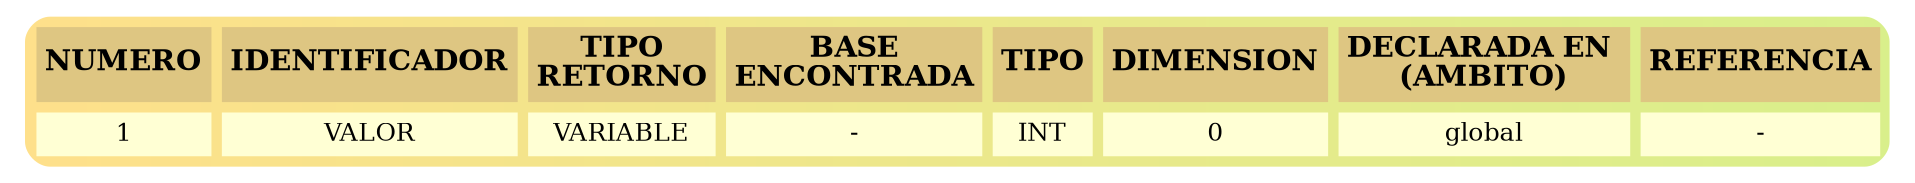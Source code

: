 digraph G{
graph [ dpi = 150 ];
a0 [shape=none label=<
<TABLE border="0" cellspacing="5" cellpadding="4" style="rounded" bgcolor="/rdylgn11/5:/rdylgn11/7">
<TR>
<TD colspan="1" bgcolor="#DEC682"><FONT POINT-SIZE="14"><B>NUMERO</B></FONT></TD>
<TD colspan="1" bgcolor="#DEC682"><FONT POINT-SIZE="14"><B>IDENTIFICADOR</B></FONT></TD>
<TD colspan="1" bgcolor="#DEC682"><FONT POINT-SIZE="14"><B>TIPO<br/>RETORNO</B></FONT></TD>
<TD colspan="1" bgcolor="#DEC682"><FONT POINT-SIZE="14"><B>BASE<br/>ENCONTRADA</B></FONT></TD>
<TD colspan="1" bgcolor="#DEC682"><FONT POINT-SIZE="14"><B>TIPO</B></FONT></TD>
<TD colspan="1" bgcolor="#DEC682"><FONT POINT-SIZE="14"><B>DIMENSION</B></FONT></TD>
<TD colspan="1" bgcolor="#DEC682"><FONT POINT-SIZE="14"><B>DECLARADA EN <br/>(AMBITO)</B></FONT></TD>
<TD colspan="1" bgcolor="#DEC682"><FONT POINT-SIZE="14"><B>REFERENCIA</B></FONT></TD>
</TR>
<TR>
<TD  colspan="1" bgcolor="#ffffd4"><FONT POINT-SIZE="12">1</FONT></TD>
<TD  colspan="1" bgcolor="#ffffd4"><FONT POINT-SIZE="12">VALOR</FONT></TD>
<TD  colspan="1" bgcolor="#ffffd4"><FONT POINT-SIZE="12">VARIABLE</FONT></TD>
<TD  colspan="1" bgcolor="#ffffd4"><FONT POINT-SIZE="12">-</FONT></TD>
<TD  colspan="1" bgcolor="#ffffd4"><FONT POINT-SIZE="12">INT</FONT></TD>
<TD  colspan="1" bgcolor="#ffffd4"><FONT POINT-SIZE="12">0</FONT></TD>
<TD  colspan="1" bgcolor="#ffffd4"><FONT POINT-SIZE="12">global</FONT></TD>
<TD  colspan="1" bgcolor="#ffffd4"><FONT POINT-SIZE="12">-</FONT></TD>
</TR>
</TABLE>>];
}
